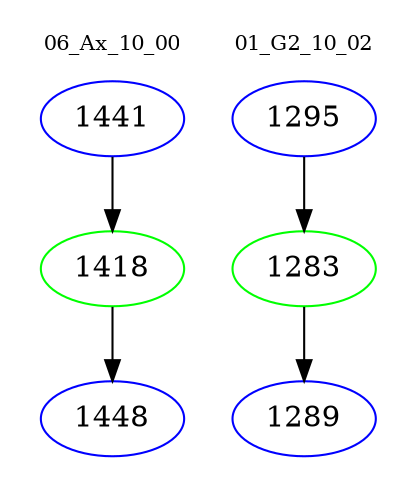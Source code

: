digraph{
subgraph cluster_0 {
color = white
label = "06_Ax_10_00";
fontsize=10;
T0_1441 [label="1441", color="blue"]
T0_1441 -> T0_1418 [color="black"]
T0_1418 [label="1418", color="green"]
T0_1418 -> T0_1448 [color="black"]
T0_1448 [label="1448", color="blue"]
}
subgraph cluster_1 {
color = white
label = "01_G2_10_02";
fontsize=10;
T1_1295 [label="1295", color="blue"]
T1_1295 -> T1_1283 [color="black"]
T1_1283 [label="1283", color="green"]
T1_1283 -> T1_1289 [color="black"]
T1_1289 [label="1289", color="blue"]
}
}
